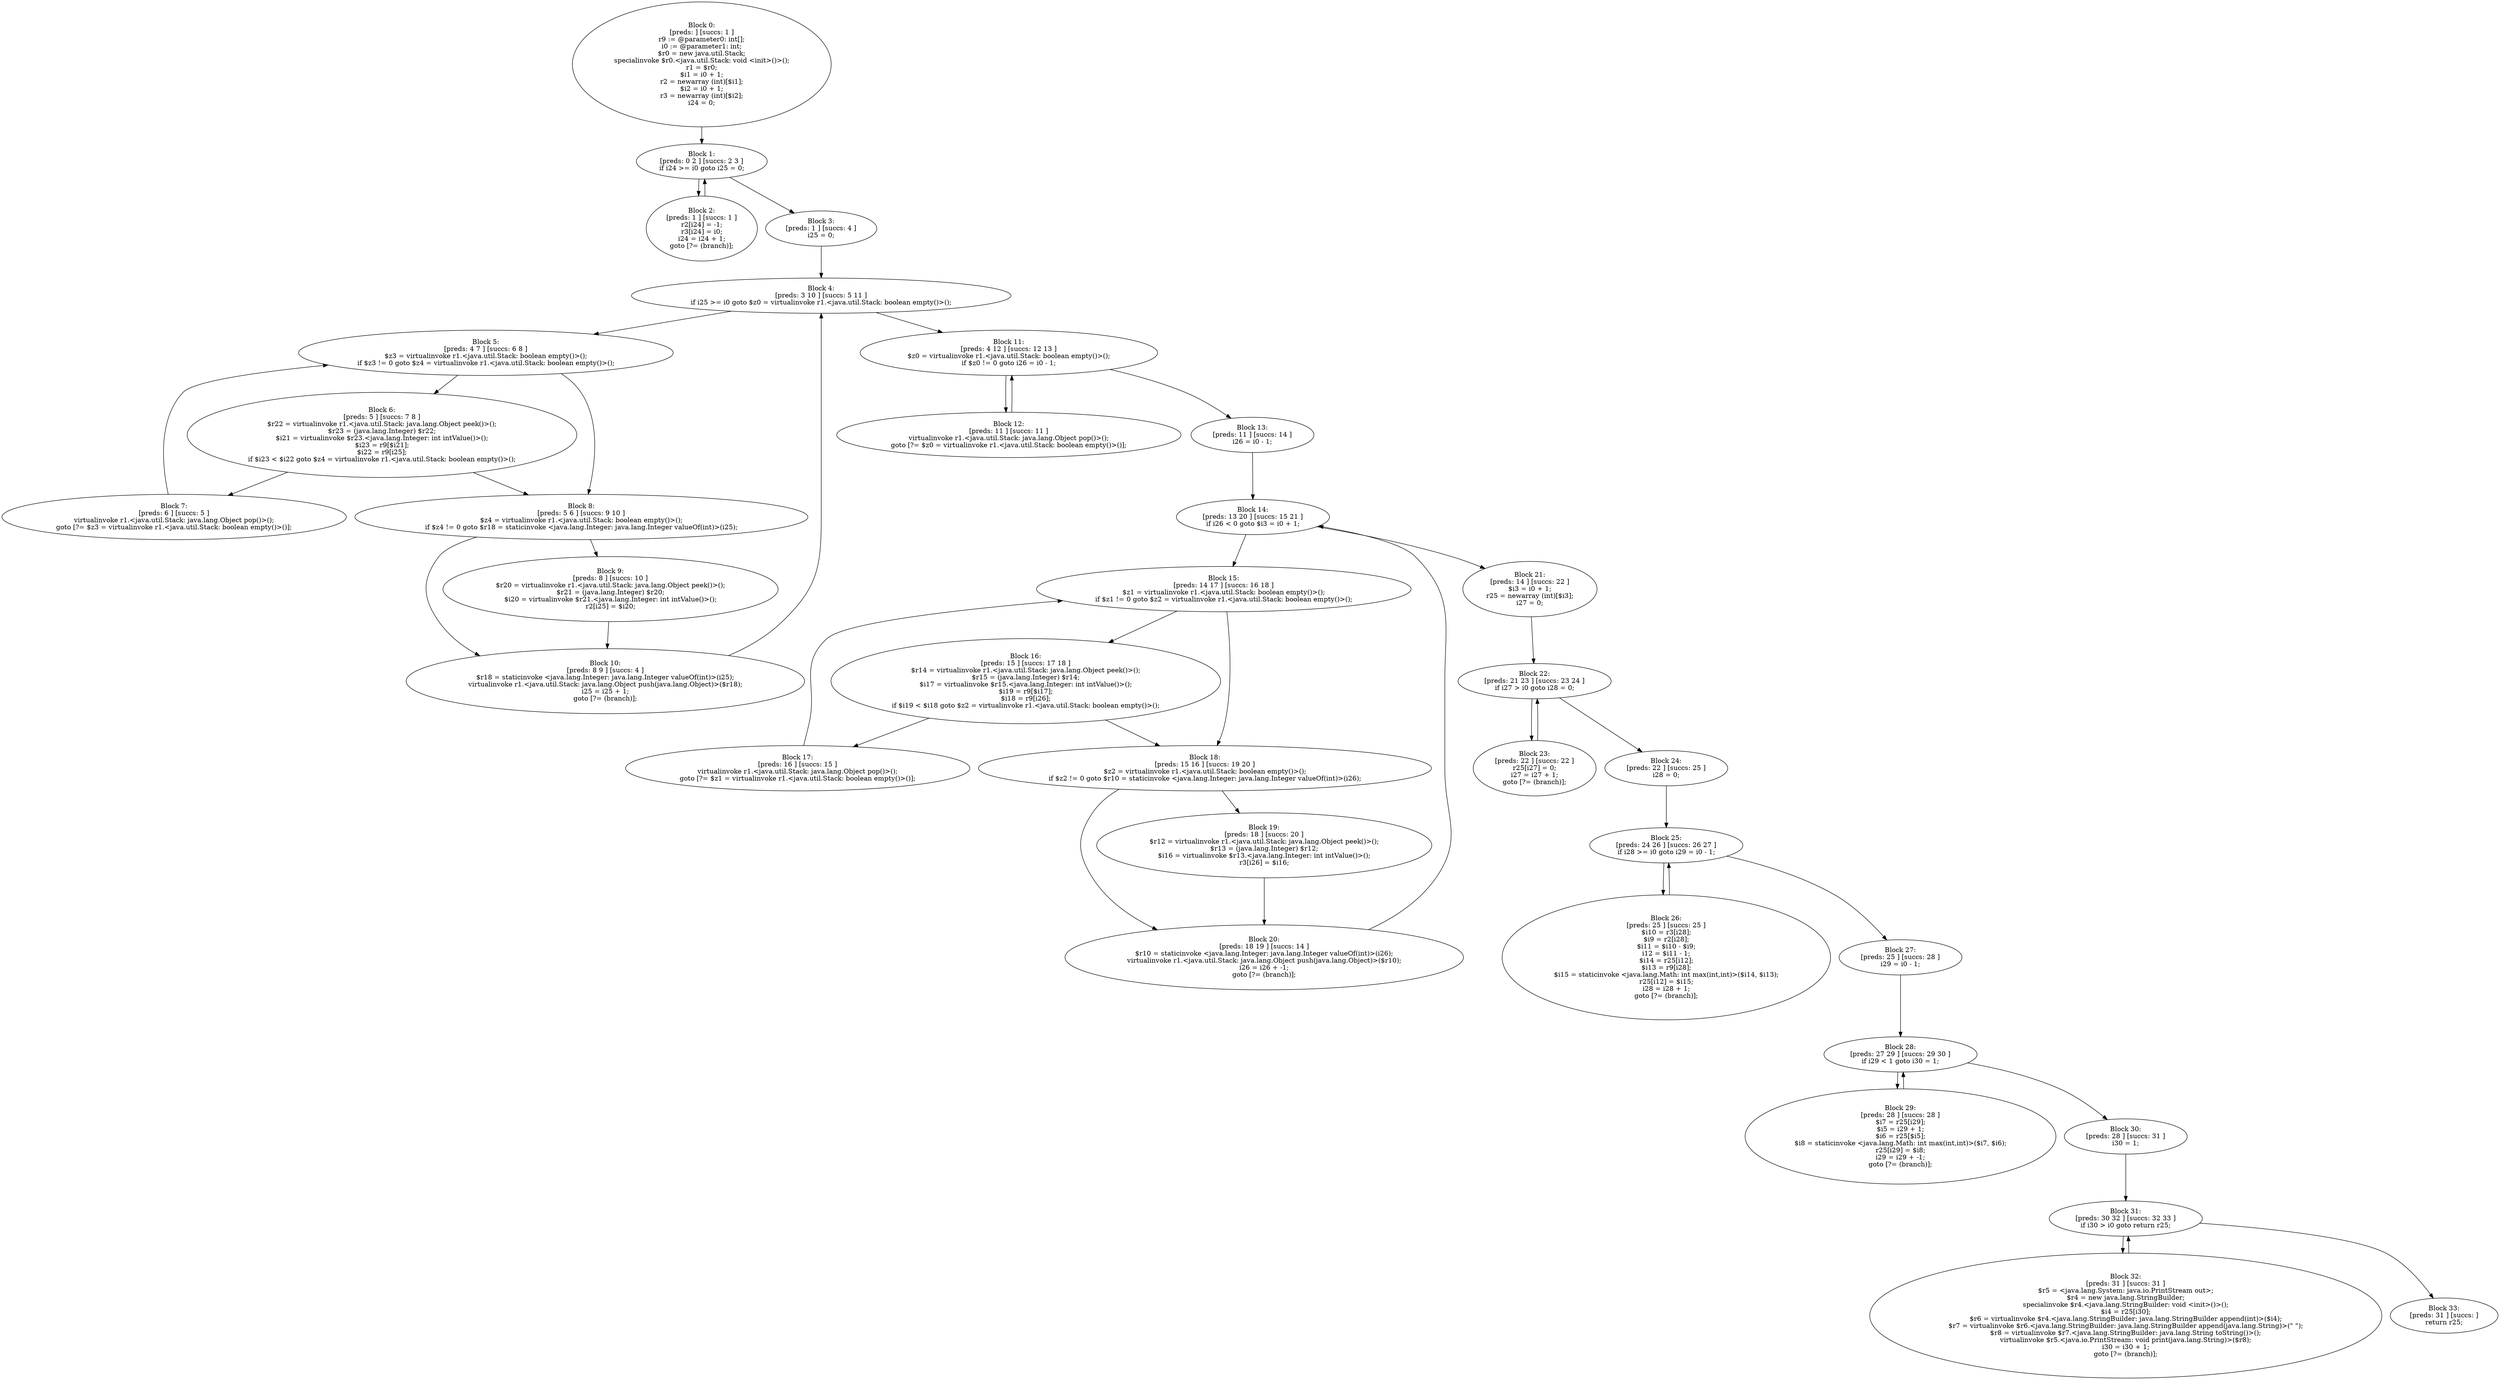digraph "unitGraph" {
    "Block 0:
[preds: ] [succs: 1 ]
r9 := @parameter0: int[];
i0 := @parameter1: int;
$r0 = new java.util.Stack;
specialinvoke $r0.<java.util.Stack: void <init>()>();
r1 = $r0;
$i1 = i0 + 1;
r2 = newarray (int)[$i1];
$i2 = i0 + 1;
r3 = newarray (int)[$i2];
i24 = 0;
"
    "Block 1:
[preds: 0 2 ] [succs: 2 3 ]
if i24 >= i0 goto i25 = 0;
"
    "Block 2:
[preds: 1 ] [succs: 1 ]
r2[i24] = -1;
r3[i24] = i0;
i24 = i24 + 1;
goto [?= (branch)];
"
    "Block 3:
[preds: 1 ] [succs: 4 ]
i25 = 0;
"
    "Block 4:
[preds: 3 10 ] [succs: 5 11 ]
if i25 >= i0 goto $z0 = virtualinvoke r1.<java.util.Stack: boolean empty()>();
"
    "Block 5:
[preds: 4 7 ] [succs: 6 8 ]
$z3 = virtualinvoke r1.<java.util.Stack: boolean empty()>();
if $z3 != 0 goto $z4 = virtualinvoke r1.<java.util.Stack: boolean empty()>();
"
    "Block 6:
[preds: 5 ] [succs: 7 8 ]
$r22 = virtualinvoke r1.<java.util.Stack: java.lang.Object peek()>();
$r23 = (java.lang.Integer) $r22;
$i21 = virtualinvoke $r23.<java.lang.Integer: int intValue()>();
$i23 = r9[$i21];
$i22 = r9[i25];
if $i23 < $i22 goto $z4 = virtualinvoke r1.<java.util.Stack: boolean empty()>();
"
    "Block 7:
[preds: 6 ] [succs: 5 ]
virtualinvoke r1.<java.util.Stack: java.lang.Object pop()>();
goto [?= $z3 = virtualinvoke r1.<java.util.Stack: boolean empty()>()];
"
    "Block 8:
[preds: 5 6 ] [succs: 9 10 ]
$z4 = virtualinvoke r1.<java.util.Stack: boolean empty()>();
if $z4 != 0 goto $r18 = staticinvoke <java.lang.Integer: java.lang.Integer valueOf(int)>(i25);
"
    "Block 9:
[preds: 8 ] [succs: 10 ]
$r20 = virtualinvoke r1.<java.util.Stack: java.lang.Object peek()>();
$r21 = (java.lang.Integer) $r20;
$i20 = virtualinvoke $r21.<java.lang.Integer: int intValue()>();
r2[i25] = $i20;
"
    "Block 10:
[preds: 8 9 ] [succs: 4 ]
$r18 = staticinvoke <java.lang.Integer: java.lang.Integer valueOf(int)>(i25);
virtualinvoke r1.<java.util.Stack: java.lang.Object push(java.lang.Object)>($r18);
i25 = i25 + 1;
goto [?= (branch)];
"
    "Block 11:
[preds: 4 12 ] [succs: 12 13 ]
$z0 = virtualinvoke r1.<java.util.Stack: boolean empty()>();
if $z0 != 0 goto i26 = i0 - 1;
"
    "Block 12:
[preds: 11 ] [succs: 11 ]
virtualinvoke r1.<java.util.Stack: java.lang.Object pop()>();
goto [?= $z0 = virtualinvoke r1.<java.util.Stack: boolean empty()>()];
"
    "Block 13:
[preds: 11 ] [succs: 14 ]
i26 = i0 - 1;
"
    "Block 14:
[preds: 13 20 ] [succs: 15 21 ]
if i26 < 0 goto $i3 = i0 + 1;
"
    "Block 15:
[preds: 14 17 ] [succs: 16 18 ]
$z1 = virtualinvoke r1.<java.util.Stack: boolean empty()>();
if $z1 != 0 goto $z2 = virtualinvoke r1.<java.util.Stack: boolean empty()>();
"
    "Block 16:
[preds: 15 ] [succs: 17 18 ]
$r14 = virtualinvoke r1.<java.util.Stack: java.lang.Object peek()>();
$r15 = (java.lang.Integer) $r14;
$i17 = virtualinvoke $r15.<java.lang.Integer: int intValue()>();
$i19 = r9[$i17];
$i18 = r9[i26];
if $i19 < $i18 goto $z2 = virtualinvoke r1.<java.util.Stack: boolean empty()>();
"
    "Block 17:
[preds: 16 ] [succs: 15 ]
virtualinvoke r1.<java.util.Stack: java.lang.Object pop()>();
goto [?= $z1 = virtualinvoke r1.<java.util.Stack: boolean empty()>()];
"
    "Block 18:
[preds: 15 16 ] [succs: 19 20 ]
$z2 = virtualinvoke r1.<java.util.Stack: boolean empty()>();
if $z2 != 0 goto $r10 = staticinvoke <java.lang.Integer: java.lang.Integer valueOf(int)>(i26);
"
    "Block 19:
[preds: 18 ] [succs: 20 ]
$r12 = virtualinvoke r1.<java.util.Stack: java.lang.Object peek()>();
$r13 = (java.lang.Integer) $r12;
$i16 = virtualinvoke $r13.<java.lang.Integer: int intValue()>();
r3[i26] = $i16;
"
    "Block 20:
[preds: 18 19 ] [succs: 14 ]
$r10 = staticinvoke <java.lang.Integer: java.lang.Integer valueOf(int)>(i26);
virtualinvoke r1.<java.util.Stack: java.lang.Object push(java.lang.Object)>($r10);
i26 = i26 + -1;
goto [?= (branch)];
"
    "Block 21:
[preds: 14 ] [succs: 22 ]
$i3 = i0 + 1;
r25 = newarray (int)[$i3];
i27 = 0;
"
    "Block 22:
[preds: 21 23 ] [succs: 23 24 ]
if i27 > i0 goto i28 = 0;
"
    "Block 23:
[preds: 22 ] [succs: 22 ]
r25[i27] = 0;
i27 = i27 + 1;
goto [?= (branch)];
"
    "Block 24:
[preds: 22 ] [succs: 25 ]
i28 = 0;
"
    "Block 25:
[preds: 24 26 ] [succs: 26 27 ]
if i28 >= i0 goto i29 = i0 - 1;
"
    "Block 26:
[preds: 25 ] [succs: 25 ]
$i10 = r3[i28];
$i9 = r2[i28];
$i11 = $i10 - $i9;
i12 = $i11 - 1;
$i14 = r25[i12];
$i13 = r9[i28];
$i15 = staticinvoke <java.lang.Math: int max(int,int)>($i14, $i13);
r25[i12] = $i15;
i28 = i28 + 1;
goto [?= (branch)];
"
    "Block 27:
[preds: 25 ] [succs: 28 ]
i29 = i0 - 1;
"
    "Block 28:
[preds: 27 29 ] [succs: 29 30 ]
if i29 < 1 goto i30 = 1;
"
    "Block 29:
[preds: 28 ] [succs: 28 ]
$i7 = r25[i29];
$i5 = i29 + 1;
$i6 = r25[$i5];
$i8 = staticinvoke <java.lang.Math: int max(int,int)>($i7, $i6);
r25[i29] = $i8;
i29 = i29 + -1;
goto [?= (branch)];
"
    "Block 30:
[preds: 28 ] [succs: 31 ]
i30 = 1;
"
    "Block 31:
[preds: 30 32 ] [succs: 32 33 ]
if i30 > i0 goto return r25;
"
    "Block 32:
[preds: 31 ] [succs: 31 ]
$r5 = <java.lang.System: java.io.PrintStream out>;
$r4 = new java.lang.StringBuilder;
specialinvoke $r4.<java.lang.StringBuilder: void <init>()>();
$i4 = r25[i30];
$r6 = virtualinvoke $r4.<java.lang.StringBuilder: java.lang.StringBuilder append(int)>($i4);
$r7 = virtualinvoke $r6.<java.lang.StringBuilder: java.lang.StringBuilder append(java.lang.String)>(\" \");
$r8 = virtualinvoke $r7.<java.lang.StringBuilder: java.lang.String toString()>();
virtualinvoke $r5.<java.io.PrintStream: void print(java.lang.String)>($r8);
i30 = i30 + 1;
goto [?= (branch)];
"
    "Block 33:
[preds: 31 ] [succs: ]
return r25;
"
    "Block 0:
[preds: ] [succs: 1 ]
r9 := @parameter0: int[];
i0 := @parameter1: int;
$r0 = new java.util.Stack;
specialinvoke $r0.<java.util.Stack: void <init>()>();
r1 = $r0;
$i1 = i0 + 1;
r2 = newarray (int)[$i1];
$i2 = i0 + 1;
r3 = newarray (int)[$i2];
i24 = 0;
"->"Block 1:
[preds: 0 2 ] [succs: 2 3 ]
if i24 >= i0 goto i25 = 0;
";
    "Block 1:
[preds: 0 2 ] [succs: 2 3 ]
if i24 >= i0 goto i25 = 0;
"->"Block 2:
[preds: 1 ] [succs: 1 ]
r2[i24] = -1;
r3[i24] = i0;
i24 = i24 + 1;
goto [?= (branch)];
";
    "Block 1:
[preds: 0 2 ] [succs: 2 3 ]
if i24 >= i0 goto i25 = 0;
"->"Block 3:
[preds: 1 ] [succs: 4 ]
i25 = 0;
";
    "Block 2:
[preds: 1 ] [succs: 1 ]
r2[i24] = -1;
r3[i24] = i0;
i24 = i24 + 1;
goto [?= (branch)];
"->"Block 1:
[preds: 0 2 ] [succs: 2 3 ]
if i24 >= i0 goto i25 = 0;
";
    "Block 3:
[preds: 1 ] [succs: 4 ]
i25 = 0;
"->"Block 4:
[preds: 3 10 ] [succs: 5 11 ]
if i25 >= i0 goto $z0 = virtualinvoke r1.<java.util.Stack: boolean empty()>();
";
    "Block 4:
[preds: 3 10 ] [succs: 5 11 ]
if i25 >= i0 goto $z0 = virtualinvoke r1.<java.util.Stack: boolean empty()>();
"->"Block 5:
[preds: 4 7 ] [succs: 6 8 ]
$z3 = virtualinvoke r1.<java.util.Stack: boolean empty()>();
if $z3 != 0 goto $z4 = virtualinvoke r1.<java.util.Stack: boolean empty()>();
";
    "Block 4:
[preds: 3 10 ] [succs: 5 11 ]
if i25 >= i0 goto $z0 = virtualinvoke r1.<java.util.Stack: boolean empty()>();
"->"Block 11:
[preds: 4 12 ] [succs: 12 13 ]
$z0 = virtualinvoke r1.<java.util.Stack: boolean empty()>();
if $z0 != 0 goto i26 = i0 - 1;
";
    "Block 5:
[preds: 4 7 ] [succs: 6 8 ]
$z3 = virtualinvoke r1.<java.util.Stack: boolean empty()>();
if $z3 != 0 goto $z4 = virtualinvoke r1.<java.util.Stack: boolean empty()>();
"->"Block 6:
[preds: 5 ] [succs: 7 8 ]
$r22 = virtualinvoke r1.<java.util.Stack: java.lang.Object peek()>();
$r23 = (java.lang.Integer) $r22;
$i21 = virtualinvoke $r23.<java.lang.Integer: int intValue()>();
$i23 = r9[$i21];
$i22 = r9[i25];
if $i23 < $i22 goto $z4 = virtualinvoke r1.<java.util.Stack: boolean empty()>();
";
    "Block 5:
[preds: 4 7 ] [succs: 6 8 ]
$z3 = virtualinvoke r1.<java.util.Stack: boolean empty()>();
if $z3 != 0 goto $z4 = virtualinvoke r1.<java.util.Stack: boolean empty()>();
"->"Block 8:
[preds: 5 6 ] [succs: 9 10 ]
$z4 = virtualinvoke r1.<java.util.Stack: boolean empty()>();
if $z4 != 0 goto $r18 = staticinvoke <java.lang.Integer: java.lang.Integer valueOf(int)>(i25);
";
    "Block 6:
[preds: 5 ] [succs: 7 8 ]
$r22 = virtualinvoke r1.<java.util.Stack: java.lang.Object peek()>();
$r23 = (java.lang.Integer) $r22;
$i21 = virtualinvoke $r23.<java.lang.Integer: int intValue()>();
$i23 = r9[$i21];
$i22 = r9[i25];
if $i23 < $i22 goto $z4 = virtualinvoke r1.<java.util.Stack: boolean empty()>();
"->"Block 7:
[preds: 6 ] [succs: 5 ]
virtualinvoke r1.<java.util.Stack: java.lang.Object pop()>();
goto [?= $z3 = virtualinvoke r1.<java.util.Stack: boolean empty()>()];
";
    "Block 6:
[preds: 5 ] [succs: 7 8 ]
$r22 = virtualinvoke r1.<java.util.Stack: java.lang.Object peek()>();
$r23 = (java.lang.Integer) $r22;
$i21 = virtualinvoke $r23.<java.lang.Integer: int intValue()>();
$i23 = r9[$i21];
$i22 = r9[i25];
if $i23 < $i22 goto $z4 = virtualinvoke r1.<java.util.Stack: boolean empty()>();
"->"Block 8:
[preds: 5 6 ] [succs: 9 10 ]
$z4 = virtualinvoke r1.<java.util.Stack: boolean empty()>();
if $z4 != 0 goto $r18 = staticinvoke <java.lang.Integer: java.lang.Integer valueOf(int)>(i25);
";
    "Block 7:
[preds: 6 ] [succs: 5 ]
virtualinvoke r1.<java.util.Stack: java.lang.Object pop()>();
goto [?= $z3 = virtualinvoke r1.<java.util.Stack: boolean empty()>()];
"->"Block 5:
[preds: 4 7 ] [succs: 6 8 ]
$z3 = virtualinvoke r1.<java.util.Stack: boolean empty()>();
if $z3 != 0 goto $z4 = virtualinvoke r1.<java.util.Stack: boolean empty()>();
";
    "Block 8:
[preds: 5 6 ] [succs: 9 10 ]
$z4 = virtualinvoke r1.<java.util.Stack: boolean empty()>();
if $z4 != 0 goto $r18 = staticinvoke <java.lang.Integer: java.lang.Integer valueOf(int)>(i25);
"->"Block 9:
[preds: 8 ] [succs: 10 ]
$r20 = virtualinvoke r1.<java.util.Stack: java.lang.Object peek()>();
$r21 = (java.lang.Integer) $r20;
$i20 = virtualinvoke $r21.<java.lang.Integer: int intValue()>();
r2[i25] = $i20;
";
    "Block 8:
[preds: 5 6 ] [succs: 9 10 ]
$z4 = virtualinvoke r1.<java.util.Stack: boolean empty()>();
if $z4 != 0 goto $r18 = staticinvoke <java.lang.Integer: java.lang.Integer valueOf(int)>(i25);
"->"Block 10:
[preds: 8 9 ] [succs: 4 ]
$r18 = staticinvoke <java.lang.Integer: java.lang.Integer valueOf(int)>(i25);
virtualinvoke r1.<java.util.Stack: java.lang.Object push(java.lang.Object)>($r18);
i25 = i25 + 1;
goto [?= (branch)];
";
    "Block 9:
[preds: 8 ] [succs: 10 ]
$r20 = virtualinvoke r1.<java.util.Stack: java.lang.Object peek()>();
$r21 = (java.lang.Integer) $r20;
$i20 = virtualinvoke $r21.<java.lang.Integer: int intValue()>();
r2[i25] = $i20;
"->"Block 10:
[preds: 8 9 ] [succs: 4 ]
$r18 = staticinvoke <java.lang.Integer: java.lang.Integer valueOf(int)>(i25);
virtualinvoke r1.<java.util.Stack: java.lang.Object push(java.lang.Object)>($r18);
i25 = i25 + 1;
goto [?= (branch)];
";
    "Block 10:
[preds: 8 9 ] [succs: 4 ]
$r18 = staticinvoke <java.lang.Integer: java.lang.Integer valueOf(int)>(i25);
virtualinvoke r1.<java.util.Stack: java.lang.Object push(java.lang.Object)>($r18);
i25 = i25 + 1;
goto [?= (branch)];
"->"Block 4:
[preds: 3 10 ] [succs: 5 11 ]
if i25 >= i0 goto $z0 = virtualinvoke r1.<java.util.Stack: boolean empty()>();
";
    "Block 11:
[preds: 4 12 ] [succs: 12 13 ]
$z0 = virtualinvoke r1.<java.util.Stack: boolean empty()>();
if $z0 != 0 goto i26 = i0 - 1;
"->"Block 12:
[preds: 11 ] [succs: 11 ]
virtualinvoke r1.<java.util.Stack: java.lang.Object pop()>();
goto [?= $z0 = virtualinvoke r1.<java.util.Stack: boolean empty()>()];
";
    "Block 11:
[preds: 4 12 ] [succs: 12 13 ]
$z0 = virtualinvoke r1.<java.util.Stack: boolean empty()>();
if $z0 != 0 goto i26 = i0 - 1;
"->"Block 13:
[preds: 11 ] [succs: 14 ]
i26 = i0 - 1;
";
    "Block 12:
[preds: 11 ] [succs: 11 ]
virtualinvoke r1.<java.util.Stack: java.lang.Object pop()>();
goto [?= $z0 = virtualinvoke r1.<java.util.Stack: boolean empty()>()];
"->"Block 11:
[preds: 4 12 ] [succs: 12 13 ]
$z0 = virtualinvoke r1.<java.util.Stack: boolean empty()>();
if $z0 != 0 goto i26 = i0 - 1;
";
    "Block 13:
[preds: 11 ] [succs: 14 ]
i26 = i0 - 1;
"->"Block 14:
[preds: 13 20 ] [succs: 15 21 ]
if i26 < 0 goto $i3 = i0 + 1;
";
    "Block 14:
[preds: 13 20 ] [succs: 15 21 ]
if i26 < 0 goto $i3 = i0 + 1;
"->"Block 15:
[preds: 14 17 ] [succs: 16 18 ]
$z1 = virtualinvoke r1.<java.util.Stack: boolean empty()>();
if $z1 != 0 goto $z2 = virtualinvoke r1.<java.util.Stack: boolean empty()>();
";
    "Block 14:
[preds: 13 20 ] [succs: 15 21 ]
if i26 < 0 goto $i3 = i0 + 1;
"->"Block 21:
[preds: 14 ] [succs: 22 ]
$i3 = i0 + 1;
r25 = newarray (int)[$i3];
i27 = 0;
";
    "Block 15:
[preds: 14 17 ] [succs: 16 18 ]
$z1 = virtualinvoke r1.<java.util.Stack: boolean empty()>();
if $z1 != 0 goto $z2 = virtualinvoke r1.<java.util.Stack: boolean empty()>();
"->"Block 16:
[preds: 15 ] [succs: 17 18 ]
$r14 = virtualinvoke r1.<java.util.Stack: java.lang.Object peek()>();
$r15 = (java.lang.Integer) $r14;
$i17 = virtualinvoke $r15.<java.lang.Integer: int intValue()>();
$i19 = r9[$i17];
$i18 = r9[i26];
if $i19 < $i18 goto $z2 = virtualinvoke r1.<java.util.Stack: boolean empty()>();
";
    "Block 15:
[preds: 14 17 ] [succs: 16 18 ]
$z1 = virtualinvoke r1.<java.util.Stack: boolean empty()>();
if $z1 != 0 goto $z2 = virtualinvoke r1.<java.util.Stack: boolean empty()>();
"->"Block 18:
[preds: 15 16 ] [succs: 19 20 ]
$z2 = virtualinvoke r1.<java.util.Stack: boolean empty()>();
if $z2 != 0 goto $r10 = staticinvoke <java.lang.Integer: java.lang.Integer valueOf(int)>(i26);
";
    "Block 16:
[preds: 15 ] [succs: 17 18 ]
$r14 = virtualinvoke r1.<java.util.Stack: java.lang.Object peek()>();
$r15 = (java.lang.Integer) $r14;
$i17 = virtualinvoke $r15.<java.lang.Integer: int intValue()>();
$i19 = r9[$i17];
$i18 = r9[i26];
if $i19 < $i18 goto $z2 = virtualinvoke r1.<java.util.Stack: boolean empty()>();
"->"Block 17:
[preds: 16 ] [succs: 15 ]
virtualinvoke r1.<java.util.Stack: java.lang.Object pop()>();
goto [?= $z1 = virtualinvoke r1.<java.util.Stack: boolean empty()>()];
";
    "Block 16:
[preds: 15 ] [succs: 17 18 ]
$r14 = virtualinvoke r1.<java.util.Stack: java.lang.Object peek()>();
$r15 = (java.lang.Integer) $r14;
$i17 = virtualinvoke $r15.<java.lang.Integer: int intValue()>();
$i19 = r9[$i17];
$i18 = r9[i26];
if $i19 < $i18 goto $z2 = virtualinvoke r1.<java.util.Stack: boolean empty()>();
"->"Block 18:
[preds: 15 16 ] [succs: 19 20 ]
$z2 = virtualinvoke r1.<java.util.Stack: boolean empty()>();
if $z2 != 0 goto $r10 = staticinvoke <java.lang.Integer: java.lang.Integer valueOf(int)>(i26);
";
    "Block 17:
[preds: 16 ] [succs: 15 ]
virtualinvoke r1.<java.util.Stack: java.lang.Object pop()>();
goto [?= $z1 = virtualinvoke r1.<java.util.Stack: boolean empty()>()];
"->"Block 15:
[preds: 14 17 ] [succs: 16 18 ]
$z1 = virtualinvoke r1.<java.util.Stack: boolean empty()>();
if $z1 != 0 goto $z2 = virtualinvoke r1.<java.util.Stack: boolean empty()>();
";
    "Block 18:
[preds: 15 16 ] [succs: 19 20 ]
$z2 = virtualinvoke r1.<java.util.Stack: boolean empty()>();
if $z2 != 0 goto $r10 = staticinvoke <java.lang.Integer: java.lang.Integer valueOf(int)>(i26);
"->"Block 19:
[preds: 18 ] [succs: 20 ]
$r12 = virtualinvoke r1.<java.util.Stack: java.lang.Object peek()>();
$r13 = (java.lang.Integer) $r12;
$i16 = virtualinvoke $r13.<java.lang.Integer: int intValue()>();
r3[i26] = $i16;
";
    "Block 18:
[preds: 15 16 ] [succs: 19 20 ]
$z2 = virtualinvoke r1.<java.util.Stack: boolean empty()>();
if $z2 != 0 goto $r10 = staticinvoke <java.lang.Integer: java.lang.Integer valueOf(int)>(i26);
"->"Block 20:
[preds: 18 19 ] [succs: 14 ]
$r10 = staticinvoke <java.lang.Integer: java.lang.Integer valueOf(int)>(i26);
virtualinvoke r1.<java.util.Stack: java.lang.Object push(java.lang.Object)>($r10);
i26 = i26 + -1;
goto [?= (branch)];
";
    "Block 19:
[preds: 18 ] [succs: 20 ]
$r12 = virtualinvoke r1.<java.util.Stack: java.lang.Object peek()>();
$r13 = (java.lang.Integer) $r12;
$i16 = virtualinvoke $r13.<java.lang.Integer: int intValue()>();
r3[i26] = $i16;
"->"Block 20:
[preds: 18 19 ] [succs: 14 ]
$r10 = staticinvoke <java.lang.Integer: java.lang.Integer valueOf(int)>(i26);
virtualinvoke r1.<java.util.Stack: java.lang.Object push(java.lang.Object)>($r10);
i26 = i26 + -1;
goto [?= (branch)];
";
    "Block 20:
[preds: 18 19 ] [succs: 14 ]
$r10 = staticinvoke <java.lang.Integer: java.lang.Integer valueOf(int)>(i26);
virtualinvoke r1.<java.util.Stack: java.lang.Object push(java.lang.Object)>($r10);
i26 = i26 + -1;
goto [?= (branch)];
"->"Block 14:
[preds: 13 20 ] [succs: 15 21 ]
if i26 < 0 goto $i3 = i0 + 1;
";
    "Block 21:
[preds: 14 ] [succs: 22 ]
$i3 = i0 + 1;
r25 = newarray (int)[$i3];
i27 = 0;
"->"Block 22:
[preds: 21 23 ] [succs: 23 24 ]
if i27 > i0 goto i28 = 0;
";
    "Block 22:
[preds: 21 23 ] [succs: 23 24 ]
if i27 > i0 goto i28 = 0;
"->"Block 23:
[preds: 22 ] [succs: 22 ]
r25[i27] = 0;
i27 = i27 + 1;
goto [?= (branch)];
";
    "Block 22:
[preds: 21 23 ] [succs: 23 24 ]
if i27 > i0 goto i28 = 0;
"->"Block 24:
[preds: 22 ] [succs: 25 ]
i28 = 0;
";
    "Block 23:
[preds: 22 ] [succs: 22 ]
r25[i27] = 0;
i27 = i27 + 1;
goto [?= (branch)];
"->"Block 22:
[preds: 21 23 ] [succs: 23 24 ]
if i27 > i0 goto i28 = 0;
";
    "Block 24:
[preds: 22 ] [succs: 25 ]
i28 = 0;
"->"Block 25:
[preds: 24 26 ] [succs: 26 27 ]
if i28 >= i0 goto i29 = i0 - 1;
";
    "Block 25:
[preds: 24 26 ] [succs: 26 27 ]
if i28 >= i0 goto i29 = i0 - 1;
"->"Block 26:
[preds: 25 ] [succs: 25 ]
$i10 = r3[i28];
$i9 = r2[i28];
$i11 = $i10 - $i9;
i12 = $i11 - 1;
$i14 = r25[i12];
$i13 = r9[i28];
$i15 = staticinvoke <java.lang.Math: int max(int,int)>($i14, $i13);
r25[i12] = $i15;
i28 = i28 + 1;
goto [?= (branch)];
";
    "Block 25:
[preds: 24 26 ] [succs: 26 27 ]
if i28 >= i0 goto i29 = i0 - 1;
"->"Block 27:
[preds: 25 ] [succs: 28 ]
i29 = i0 - 1;
";
    "Block 26:
[preds: 25 ] [succs: 25 ]
$i10 = r3[i28];
$i9 = r2[i28];
$i11 = $i10 - $i9;
i12 = $i11 - 1;
$i14 = r25[i12];
$i13 = r9[i28];
$i15 = staticinvoke <java.lang.Math: int max(int,int)>($i14, $i13);
r25[i12] = $i15;
i28 = i28 + 1;
goto [?= (branch)];
"->"Block 25:
[preds: 24 26 ] [succs: 26 27 ]
if i28 >= i0 goto i29 = i0 - 1;
";
    "Block 27:
[preds: 25 ] [succs: 28 ]
i29 = i0 - 1;
"->"Block 28:
[preds: 27 29 ] [succs: 29 30 ]
if i29 < 1 goto i30 = 1;
";
    "Block 28:
[preds: 27 29 ] [succs: 29 30 ]
if i29 < 1 goto i30 = 1;
"->"Block 29:
[preds: 28 ] [succs: 28 ]
$i7 = r25[i29];
$i5 = i29 + 1;
$i6 = r25[$i5];
$i8 = staticinvoke <java.lang.Math: int max(int,int)>($i7, $i6);
r25[i29] = $i8;
i29 = i29 + -1;
goto [?= (branch)];
";
    "Block 28:
[preds: 27 29 ] [succs: 29 30 ]
if i29 < 1 goto i30 = 1;
"->"Block 30:
[preds: 28 ] [succs: 31 ]
i30 = 1;
";
    "Block 29:
[preds: 28 ] [succs: 28 ]
$i7 = r25[i29];
$i5 = i29 + 1;
$i6 = r25[$i5];
$i8 = staticinvoke <java.lang.Math: int max(int,int)>($i7, $i6);
r25[i29] = $i8;
i29 = i29 + -1;
goto [?= (branch)];
"->"Block 28:
[preds: 27 29 ] [succs: 29 30 ]
if i29 < 1 goto i30 = 1;
";
    "Block 30:
[preds: 28 ] [succs: 31 ]
i30 = 1;
"->"Block 31:
[preds: 30 32 ] [succs: 32 33 ]
if i30 > i0 goto return r25;
";
    "Block 31:
[preds: 30 32 ] [succs: 32 33 ]
if i30 > i0 goto return r25;
"->"Block 32:
[preds: 31 ] [succs: 31 ]
$r5 = <java.lang.System: java.io.PrintStream out>;
$r4 = new java.lang.StringBuilder;
specialinvoke $r4.<java.lang.StringBuilder: void <init>()>();
$i4 = r25[i30];
$r6 = virtualinvoke $r4.<java.lang.StringBuilder: java.lang.StringBuilder append(int)>($i4);
$r7 = virtualinvoke $r6.<java.lang.StringBuilder: java.lang.StringBuilder append(java.lang.String)>(\" \");
$r8 = virtualinvoke $r7.<java.lang.StringBuilder: java.lang.String toString()>();
virtualinvoke $r5.<java.io.PrintStream: void print(java.lang.String)>($r8);
i30 = i30 + 1;
goto [?= (branch)];
";
    "Block 31:
[preds: 30 32 ] [succs: 32 33 ]
if i30 > i0 goto return r25;
"->"Block 33:
[preds: 31 ] [succs: ]
return r25;
";
    "Block 32:
[preds: 31 ] [succs: 31 ]
$r5 = <java.lang.System: java.io.PrintStream out>;
$r4 = new java.lang.StringBuilder;
specialinvoke $r4.<java.lang.StringBuilder: void <init>()>();
$i4 = r25[i30];
$r6 = virtualinvoke $r4.<java.lang.StringBuilder: java.lang.StringBuilder append(int)>($i4);
$r7 = virtualinvoke $r6.<java.lang.StringBuilder: java.lang.StringBuilder append(java.lang.String)>(\" \");
$r8 = virtualinvoke $r7.<java.lang.StringBuilder: java.lang.String toString()>();
virtualinvoke $r5.<java.io.PrintStream: void print(java.lang.String)>($r8);
i30 = i30 + 1;
goto [?= (branch)];
"->"Block 31:
[preds: 30 32 ] [succs: 32 33 ]
if i30 > i0 goto return r25;
";
}
